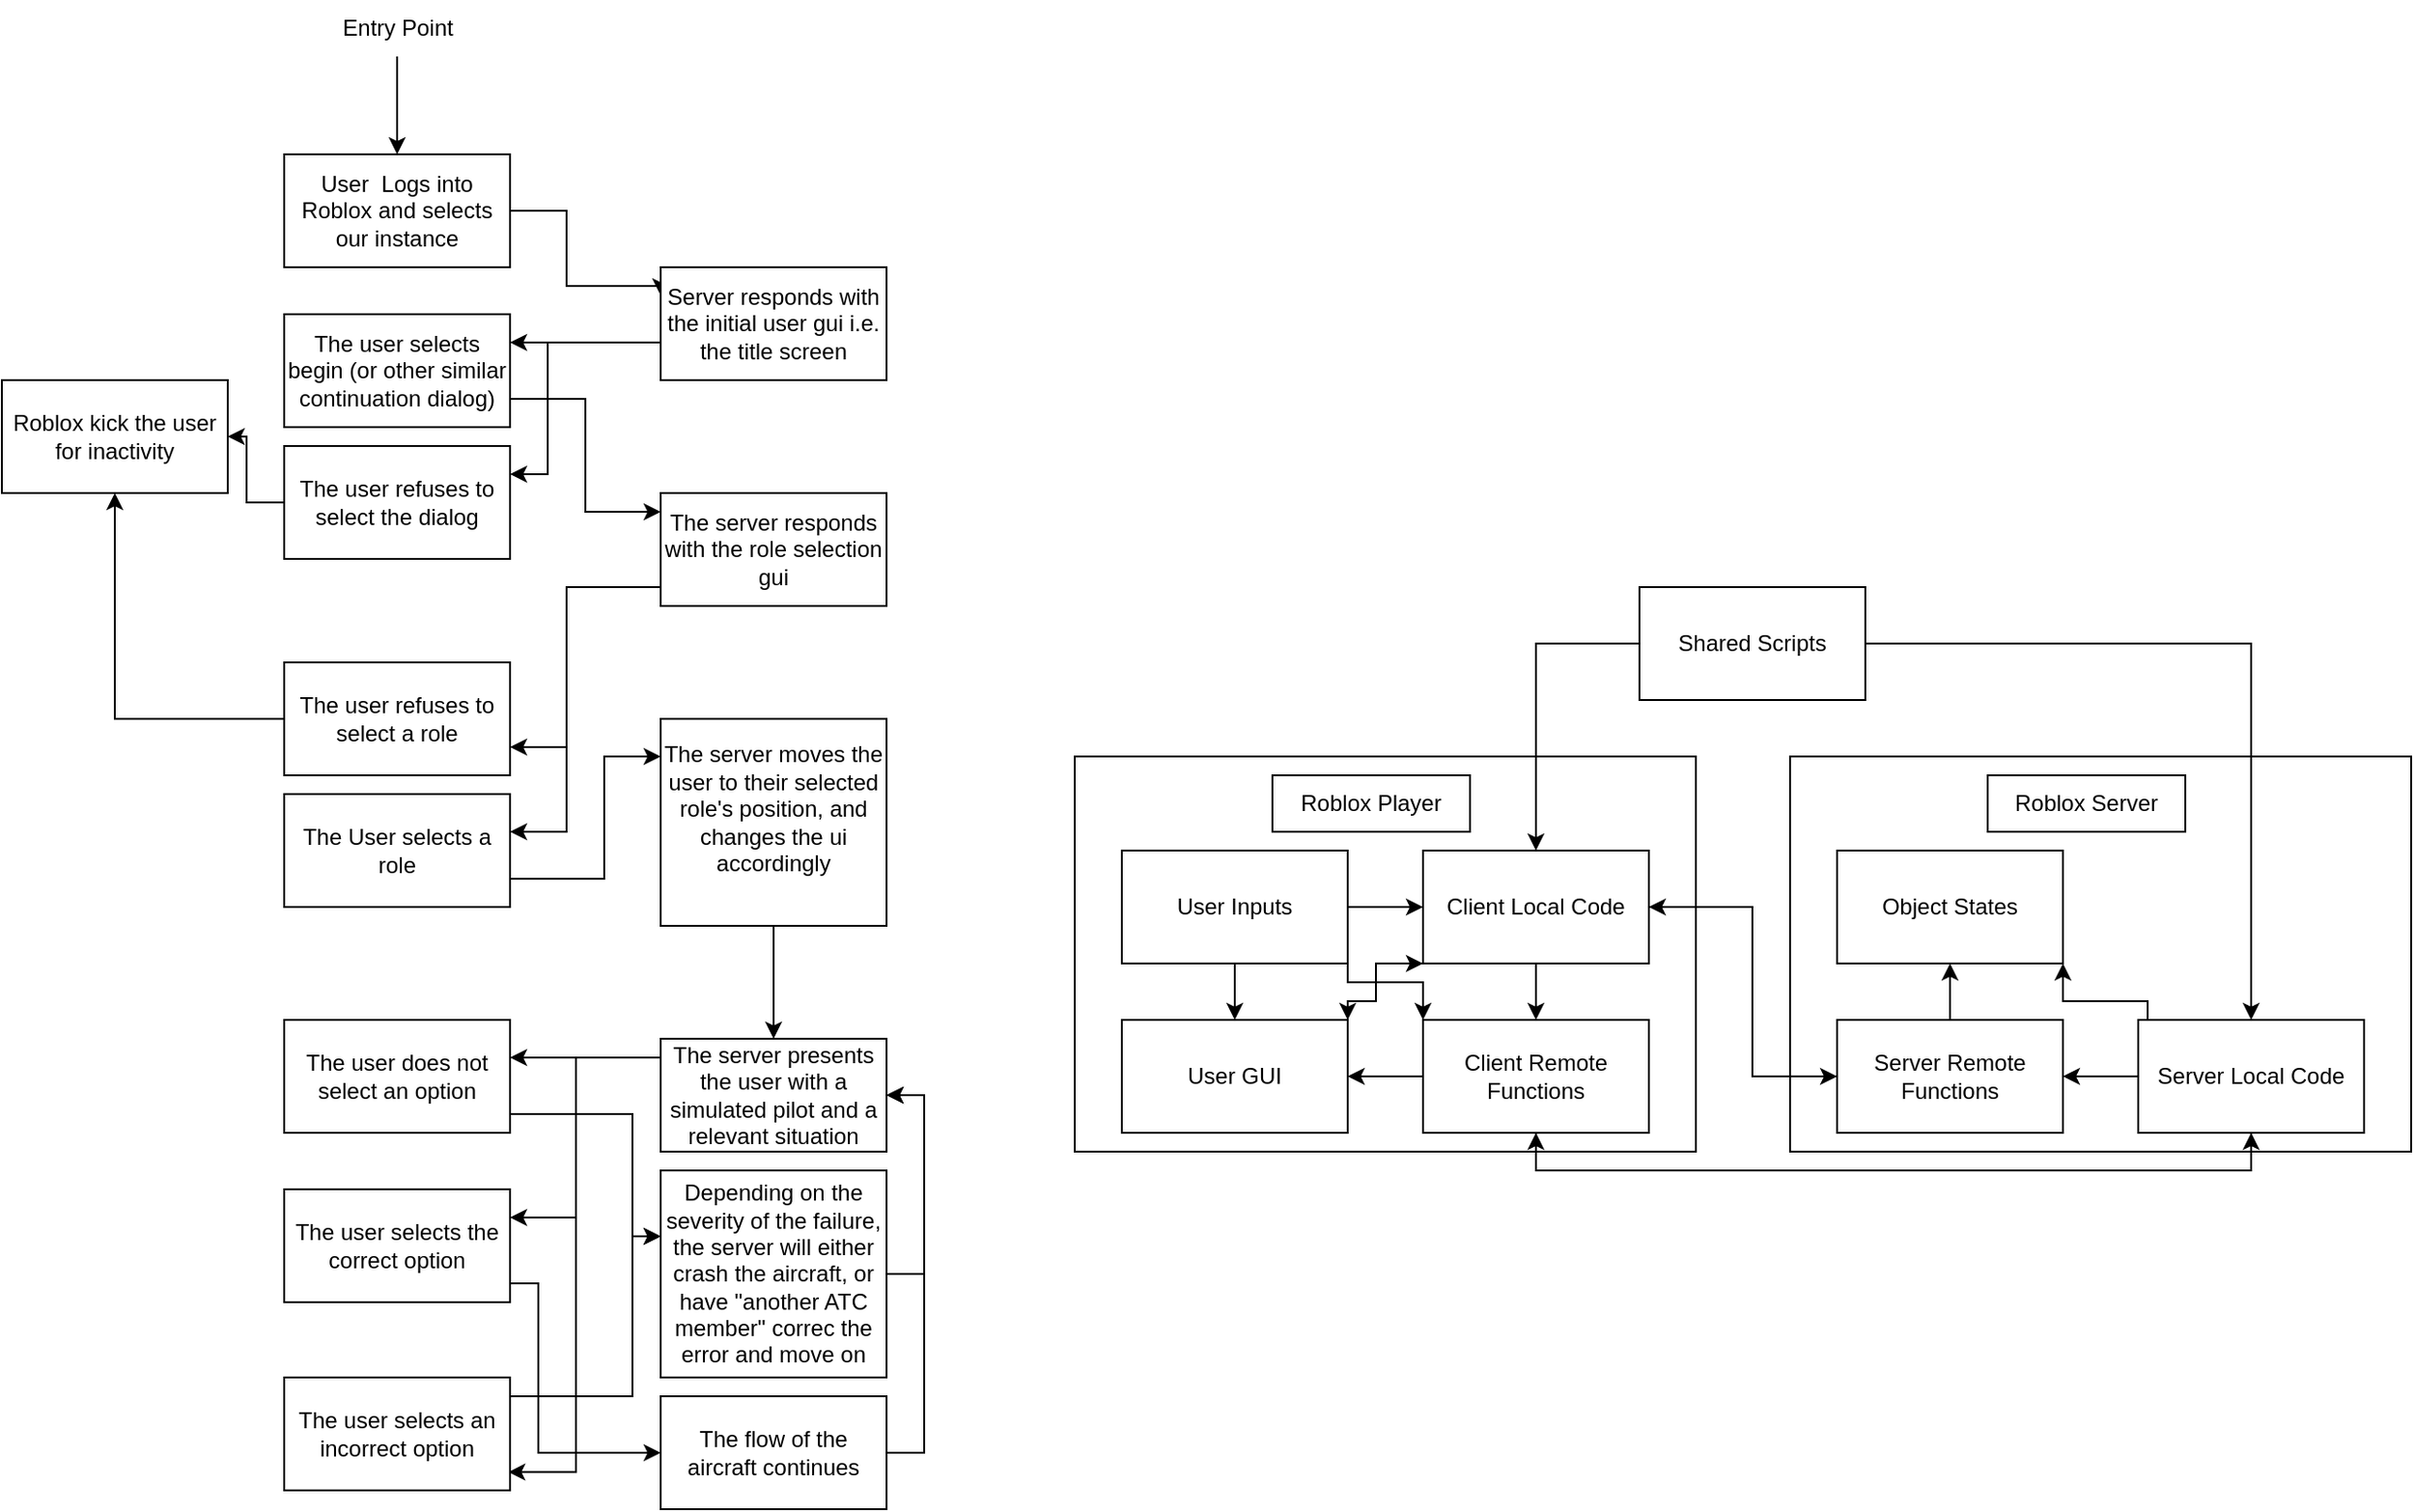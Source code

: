 <mxfile version="24.7.17">
  <diagram name="Page-1" id="lG6WEHB_7xRlGKPb3DmZ">
    <mxGraphModel dx="2049" dy="1194" grid="1" gridSize="10" guides="1" tooltips="1" connect="1" arrows="1" fold="1" page="1" pageScale="1" pageWidth="850" pageHeight="1100" math="0" shadow="0">
      <root>
        <mxCell id="0" />
        <mxCell id="1" parent="0" />
        <mxCell id="42OGbhjtQh606L3HK4yZ-1" style="edgeStyle=orthogonalEdgeStyle;rounded=0;orthogonalLoop=1;jettySize=auto;html=1;entryX=0;entryY=0.25;entryDx=0;entryDy=0;" edge="1" parent="1" source="42OGbhjtQh606L3HK4yZ-2" target="42OGbhjtQh606L3HK4yZ-5">
          <mxGeometry relative="1" as="geometry">
            <mxPoint x="330" y="180" as="targetPoint" />
            <Array as="points">
              <mxPoint x="310" y="130" />
              <mxPoint x="310" y="170" />
              <mxPoint x="360" y="170" />
            </Array>
          </mxGeometry>
        </mxCell>
        <mxCell id="42OGbhjtQh606L3HK4yZ-2" value="User&amp;nbsp; Logs into Roblox and selects our instance" style="rounded=0;whiteSpace=wrap;html=1;" vertex="1" parent="1">
          <mxGeometry x="160" y="100" width="120" height="60" as="geometry" />
        </mxCell>
        <mxCell id="42OGbhjtQh606L3HK4yZ-3" style="edgeStyle=orthogonalEdgeStyle;rounded=0;orthogonalLoop=1;jettySize=auto;html=1;entryX=1;entryY=0.25;entryDx=0;entryDy=0;" edge="1" parent="1" source="42OGbhjtQh606L3HK4yZ-5" target="42OGbhjtQh606L3HK4yZ-7">
          <mxGeometry relative="1" as="geometry">
            <mxPoint x="300" y="210" as="targetPoint" />
            <Array as="points">
              <mxPoint x="330" y="200" />
              <mxPoint x="330" y="200" />
            </Array>
          </mxGeometry>
        </mxCell>
        <mxCell id="42OGbhjtQh606L3HK4yZ-4" style="edgeStyle=orthogonalEdgeStyle;rounded=0;orthogonalLoop=1;jettySize=auto;html=1;entryX=1;entryY=0.25;entryDx=0;entryDy=0;" edge="1" parent="1" source="42OGbhjtQh606L3HK4yZ-5" target="42OGbhjtQh606L3HK4yZ-25">
          <mxGeometry relative="1" as="geometry">
            <Array as="points">
              <mxPoint x="300" y="200" />
              <mxPoint x="300" y="270" />
            </Array>
          </mxGeometry>
        </mxCell>
        <mxCell id="42OGbhjtQh606L3HK4yZ-5" value="Server responds with the initial user gui i.e. the title screen" style="rounded=0;whiteSpace=wrap;html=1;" vertex="1" parent="1">
          <mxGeometry x="360" y="160" width="120" height="60" as="geometry" />
        </mxCell>
        <mxCell id="42OGbhjtQh606L3HK4yZ-6" style="edgeStyle=orthogonalEdgeStyle;rounded=0;orthogonalLoop=1;jettySize=auto;html=1;exitX=1;exitY=0.75;exitDx=0;exitDy=0;" edge="1" parent="1" source="42OGbhjtQh606L3HK4yZ-7" target="42OGbhjtQh606L3HK4yZ-10">
          <mxGeometry relative="1" as="geometry">
            <mxPoint x="330" y="270" as="targetPoint" />
            <Array as="points">
              <mxPoint x="320" y="230" />
              <mxPoint x="320" y="290" />
            </Array>
          </mxGeometry>
        </mxCell>
        <mxCell id="42OGbhjtQh606L3HK4yZ-7" value="The user selects begin (or other similar continuation dialog)" style="rounded=0;whiteSpace=wrap;html=1;" vertex="1" parent="1">
          <mxGeometry x="160" y="185" width="120" height="60" as="geometry" />
        </mxCell>
        <mxCell id="42OGbhjtQh606L3HK4yZ-8" style="edgeStyle=orthogonalEdgeStyle;rounded=0;orthogonalLoop=1;jettySize=auto;html=1;" edge="1" parent="1" source="42OGbhjtQh606L3HK4yZ-10" target="42OGbhjtQh606L3HK4yZ-12">
          <mxGeometry relative="1" as="geometry">
            <mxPoint x="280" y="380" as="targetPoint" />
            <Array as="points">
              <mxPoint x="310" y="330" />
              <mxPoint x="310" y="460" />
            </Array>
          </mxGeometry>
        </mxCell>
        <mxCell id="42OGbhjtQh606L3HK4yZ-9" style="edgeStyle=orthogonalEdgeStyle;rounded=0;orthogonalLoop=1;jettySize=auto;html=1;entryX=1;entryY=0.75;entryDx=0;entryDy=0;" edge="1" parent="1" source="42OGbhjtQh606L3HK4yZ-10" target="42OGbhjtQh606L3HK4yZ-27">
          <mxGeometry relative="1" as="geometry">
            <Array as="points">
              <mxPoint x="310" y="330" />
              <mxPoint x="310" y="415" />
            </Array>
          </mxGeometry>
        </mxCell>
        <mxCell id="42OGbhjtQh606L3HK4yZ-10" value="The server responds with the role selection gui" style="rounded=0;whiteSpace=wrap;html=1;" vertex="1" parent="1">
          <mxGeometry x="360" y="280" width="120" height="60" as="geometry" />
        </mxCell>
        <mxCell id="42OGbhjtQh606L3HK4yZ-11" style="edgeStyle=orthogonalEdgeStyle;rounded=0;orthogonalLoop=1;jettySize=auto;html=1;exitX=1;exitY=0.75;exitDx=0;exitDy=0;" edge="1" parent="1" source="42OGbhjtQh606L3HK4yZ-12" target="42OGbhjtQh606L3HK4yZ-14">
          <mxGeometry relative="1" as="geometry">
            <mxPoint x="350" y="420" as="targetPoint" />
            <Array as="points">
              <mxPoint x="330" y="485" />
              <mxPoint x="330" y="420" />
            </Array>
          </mxGeometry>
        </mxCell>
        <mxCell id="42OGbhjtQh606L3HK4yZ-12" value="The User selects a role" style="rounded=0;whiteSpace=wrap;html=1;" vertex="1" parent="1">
          <mxGeometry x="160" y="440" width="120" height="60" as="geometry" />
        </mxCell>
        <mxCell id="42OGbhjtQh606L3HK4yZ-13" style="edgeStyle=orthogonalEdgeStyle;rounded=0;orthogonalLoop=1;jettySize=auto;html=1;entryX=0.5;entryY=0;entryDx=0;entryDy=0;" edge="1" parent="1" source="42OGbhjtQh606L3HK4yZ-14" target="42OGbhjtQh606L3HK4yZ-18">
          <mxGeometry relative="1" as="geometry" />
        </mxCell>
        <mxCell id="42OGbhjtQh606L3HK4yZ-14" value="&lt;div&gt;The server moves the user to their selected role&#39;s position, and changes the ui accordingly&lt;/div&gt;&lt;div&gt;&lt;br&gt;&lt;/div&gt;" style="rounded=0;whiteSpace=wrap;html=1;" vertex="1" parent="1">
          <mxGeometry x="360" y="400" width="120" height="110" as="geometry" />
        </mxCell>
        <mxCell id="42OGbhjtQh606L3HK4yZ-15" style="edgeStyle=orthogonalEdgeStyle;rounded=0;orthogonalLoop=1;jettySize=auto;html=1;exitX=0;exitY=0.5;exitDx=0;exitDy=0;entryX=1;entryY=0.25;entryDx=0;entryDy=0;" edge="1" parent="1" source="42OGbhjtQh606L3HK4yZ-18" target="42OGbhjtQh606L3HK4yZ-20">
          <mxGeometry relative="1" as="geometry">
            <Array as="points">
              <mxPoint x="360" y="580" />
              <mxPoint x="315" y="580" />
              <mxPoint x="315" y="665" />
            </Array>
          </mxGeometry>
        </mxCell>
        <mxCell id="42OGbhjtQh606L3HK4yZ-16" style="edgeStyle=orthogonalEdgeStyle;rounded=0;orthogonalLoop=1;jettySize=auto;html=1;exitX=0;exitY=0.5;exitDx=0;exitDy=0;entryX=0.992;entryY=0.838;entryDx=0;entryDy=0;entryPerimeter=0;" edge="1" parent="1" source="42OGbhjtQh606L3HK4yZ-18" target="42OGbhjtQh606L3HK4yZ-22">
          <mxGeometry relative="1" as="geometry">
            <Array as="points">
              <mxPoint x="360" y="580" />
              <mxPoint x="315" y="580" />
              <mxPoint x="315" y="800" />
            </Array>
          </mxGeometry>
        </mxCell>
        <mxCell id="42OGbhjtQh606L3HK4yZ-17" style="edgeStyle=orthogonalEdgeStyle;rounded=0;orthogonalLoop=1;jettySize=auto;html=1;" edge="1" parent="1" source="42OGbhjtQh606L3HK4yZ-18" target="42OGbhjtQh606L3HK4yZ-29">
          <mxGeometry relative="1" as="geometry">
            <Array as="points">
              <mxPoint x="315" y="580" />
              <mxPoint x="315" y="580" />
            </Array>
          </mxGeometry>
        </mxCell>
        <mxCell id="42OGbhjtQh606L3HK4yZ-18" value="The server presents the user with a simulated pilot and a relevant situation" style="rounded=0;whiteSpace=wrap;html=1;" vertex="1" parent="1">
          <mxGeometry x="360" y="570" width="120" height="60" as="geometry" />
        </mxCell>
        <mxCell id="42OGbhjtQh606L3HK4yZ-19" style="edgeStyle=orthogonalEdgeStyle;rounded=0;orthogonalLoop=1;jettySize=auto;html=1;entryX=0;entryY=0.5;entryDx=0;entryDy=0;" edge="1" parent="1" source="42OGbhjtQh606L3HK4yZ-20" target="42OGbhjtQh606L3HK4yZ-33">
          <mxGeometry relative="1" as="geometry">
            <Array as="points">
              <mxPoint x="295" y="700" />
              <mxPoint x="295" y="790" />
            </Array>
          </mxGeometry>
        </mxCell>
        <mxCell id="42OGbhjtQh606L3HK4yZ-20" value="The user selects the correct option" style="rounded=0;whiteSpace=wrap;html=1;" vertex="1" parent="1">
          <mxGeometry x="160" y="650" width="120" height="60" as="geometry" />
        </mxCell>
        <mxCell id="42OGbhjtQh606L3HK4yZ-21" style="edgeStyle=orthogonalEdgeStyle;rounded=0;orthogonalLoop=1;jettySize=auto;html=1;" edge="1" parent="1" source="42OGbhjtQh606L3HK4yZ-22" target="42OGbhjtQh606L3HK4yZ-31">
          <mxGeometry relative="1" as="geometry">
            <Array as="points">
              <mxPoint x="345" y="760" />
              <mxPoint x="345" y="675" />
            </Array>
          </mxGeometry>
        </mxCell>
        <mxCell id="42OGbhjtQh606L3HK4yZ-22" value="&lt;div&gt;The user selects an incorrect option&lt;/div&gt;" style="rounded=0;whiteSpace=wrap;html=1;" vertex="1" parent="1">
          <mxGeometry x="160" y="750" width="120" height="60" as="geometry" />
        </mxCell>
        <mxCell id="42OGbhjtQh606L3HK4yZ-23" value="Roblox kick the user for inactivity" style="rounded=0;whiteSpace=wrap;html=1;" vertex="1" parent="1">
          <mxGeometry x="10" y="220" width="120" height="60" as="geometry" />
        </mxCell>
        <mxCell id="42OGbhjtQh606L3HK4yZ-24" style="edgeStyle=orthogonalEdgeStyle;rounded=0;orthogonalLoop=1;jettySize=auto;html=1;entryX=1;entryY=0.5;entryDx=0;entryDy=0;" edge="1" parent="1" source="42OGbhjtQh606L3HK4yZ-25" target="42OGbhjtQh606L3HK4yZ-23">
          <mxGeometry relative="1" as="geometry" />
        </mxCell>
        <mxCell id="42OGbhjtQh606L3HK4yZ-25" value="The user refuses to select the dialog" style="rounded=0;whiteSpace=wrap;html=1;" vertex="1" parent="1">
          <mxGeometry x="160" y="255" width="120" height="60" as="geometry" />
        </mxCell>
        <mxCell id="42OGbhjtQh606L3HK4yZ-26" style="edgeStyle=orthogonalEdgeStyle;rounded=0;orthogonalLoop=1;jettySize=auto;html=1;entryX=0.5;entryY=1;entryDx=0;entryDy=0;" edge="1" parent="1" source="42OGbhjtQh606L3HK4yZ-27" target="42OGbhjtQh606L3HK4yZ-23">
          <mxGeometry relative="1" as="geometry" />
        </mxCell>
        <mxCell id="42OGbhjtQh606L3HK4yZ-27" value="The user refuses to select a role" style="rounded=0;whiteSpace=wrap;html=1;" vertex="1" parent="1">
          <mxGeometry x="160" y="370" width="120" height="60" as="geometry" />
        </mxCell>
        <mxCell id="42OGbhjtQh606L3HK4yZ-28" style="edgeStyle=orthogonalEdgeStyle;rounded=0;orthogonalLoop=1;jettySize=auto;html=1;" edge="1" parent="1" source="42OGbhjtQh606L3HK4yZ-29" target="42OGbhjtQh606L3HK4yZ-31">
          <mxGeometry relative="1" as="geometry">
            <Array as="points">
              <mxPoint x="345" y="610" />
              <mxPoint x="345" y="675" />
            </Array>
          </mxGeometry>
        </mxCell>
        <mxCell id="42OGbhjtQh606L3HK4yZ-29" value="The user does not select an option" style="rounded=0;whiteSpace=wrap;html=1;" vertex="1" parent="1">
          <mxGeometry x="160" y="560" width="120" height="60" as="geometry" />
        </mxCell>
        <mxCell id="42OGbhjtQh606L3HK4yZ-30" style="edgeStyle=orthogonalEdgeStyle;rounded=0;orthogonalLoop=1;jettySize=auto;html=1;entryX=1;entryY=0.5;entryDx=0;entryDy=0;" edge="1" parent="1" source="42OGbhjtQh606L3HK4yZ-31" target="42OGbhjtQh606L3HK4yZ-18">
          <mxGeometry relative="1" as="geometry">
            <Array as="points">
              <mxPoint x="500" y="695" />
              <mxPoint x="500" y="600" />
            </Array>
          </mxGeometry>
        </mxCell>
        <mxCell id="42OGbhjtQh606L3HK4yZ-31" value="Depending on the severity of the failure, the server will either crash the aircraft, or have &quot;another ATC member&quot; correc the error and move on" style="rounded=0;whiteSpace=wrap;html=1;" vertex="1" parent="1">
          <mxGeometry x="360" y="640" width="120" height="110" as="geometry" />
        </mxCell>
        <mxCell id="42OGbhjtQh606L3HK4yZ-32" style="edgeStyle=orthogonalEdgeStyle;rounded=0;orthogonalLoop=1;jettySize=auto;html=1;entryX=1;entryY=0.5;entryDx=0;entryDy=0;" edge="1" parent="1" source="42OGbhjtQh606L3HK4yZ-33" target="42OGbhjtQh606L3HK4yZ-18">
          <mxGeometry relative="1" as="geometry">
            <Array as="points">
              <mxPoint x="500" y="790" />
              <mxPoint x="500" y="600" />
            </Array>
          </mxGeometry>
        </mxCell>
        <mxCell id="42OGbhjtQh606L3HK4yZ-33" value="The flow of the aircraft continues" style="rounded=0;whiteSpace=wrap;html=1;" vertex="1" parent="1">
          <mxGeometry x="360" y="760" width="120" height="60" as="geometry" />
        </mxCell>
        <mxCell id="42OGbhjtQh606L3HK4yZ-34" value="" style="endArrow=classic;html=1;rounded=0;entryX=0.5;entryY=0;entryDx=0;entryDy=0;" edge="1" parent="1" source="42OGbhjtQh606L3HK4yZ-35" target="42OGbhjtQh606L3HK4yZ-2">
          <mxGeometry width="50" height="50" relative="1" as="geometry">
            <mxPoint x="220" y="60" as="sourcePoint" />
            <mxPoint x="590" y="400" as="targetPoint" />
          </mxGeometry>
        </mxCell>
        <mxCell id="42OGbhjtQh606L3HK4yZ-35" value="Entry Point" style="text;html=1;align=center;verticalAlign=middle;resizable=0;points=[];autosize=1;strokeColor=none;fillColor=none;" vertex="1" parent="1">
          <mxGeometry x="180" y="18" width="80" height="30" as="geometry" />
        </mxCell>
        <mxCell id="42OGbhjtQh606L3HK4yZ-36" value="" style="rounded=0;whiteSpace=wrap;html=1;" vertex="1" parent="1">
          <mxGeometry x="580" y="420" width="330" height="210" as="geometry" />
        </mxCell>
        <mxCell id="42OGbhjtQh606L3HK4yZ-37" style="edgeStyle=orthogonalEdgeStyle;rounded=0;orthogonalLoop=1;jettySize=auto;html=1;entryX=0;entryY=0.5;entryDx=0;entryDy=0;" edge="1" parent="1" source="42OGbhjtQh606L3HK4yZ-40" target="42OGbhjtQh606L3HK4yZ-43">
          <mxGeometry relative="1" as="geometry" />
        </mxCell>
        <mxCell id="42OGbhjtQh606L3HK4yZ-38" style="edgeStyle=orthogonalEdgeStyle;rounded=0;orthogonalLoop=1;jettySize=auto;html=1;entryX=0;entryY=0;entryDx=0;entryDy=0;exitX=1;exitY=1;exitDx=0;exitDy=0;" edge="1" parent="1" source="42OGbhjtQh606L3HK4yZ-40" target="42OGbhjtQh606L3HK4yZ-47">
          <mxGeometry relative="1" as="geometry">
            <Array as="points">
              <mxPoint x="725" y="540" />
              <mxPoint x="765" y="540" />
            </Array>
          </mxGeometry>
        </mxCell>
        <mxCell id="42OGbhjtQh606L3HK4yZ-39" style="edgeStyle=orthogonalEdgeStyle;rounded=0;orthogonalLoop=1;jettySize=auto;html=1;entryX=0.5;entryY=0;entryDx=0;entryDy=0;" edge="1" parent="1" source="42OGbhjtQh606L3HK4yZ-40" target="42OGbhjtQh606L3HK4yZ-45">
          <mxGeometry relative="1" as="geometry" />
        </mxCell>
        <mxCell id="42OGbhjtQh606L3HK4yZ-40" value="User Inputs" style="rounded=0;whiteSpace=wrap;html=1;" vertex="1" parent="1">
          <mxGeometry x="605" y="470" width="120" height="60" as="geometry" />
        </mxCell>
        <mxCell id="42OGbhjtQh606L3HK4yZ-41" style="edgeStyle=orthogonalEdgeStyle;rounded=0;orthogonalLoop=1;jettySize=auto;html=1;entryX=1;entryY=0;entryDx=0;entryDy=0;exitX=0;exitY=1;exitDx=0;exitDy=0;" edge="1" parent="1" source="42OGbhjtQh606L3HK4yZ-43" target="42OGbhjtQh606L3HK4yZ-45">
          <mxGeometry relative="1" as="geometry">
            <Array as="points">
              <mxPoint x="740" y="530" />
              <mxPoint x="740" y="550" />
              <mxPoint x="725" y="550" />
            </Array>
          </mxGeometry>
        </mxCell>
        <mxCell id="42OGbhjtQh606L3HK4yZ-42" style="edgeStyle=orthogonalEdgeStyle;rounded=0;orthogonalLoop=1;jettySize=auto;html=1;entryX=0.5;entryY=0;entryDx=0;entryDy=0;" edge="1" parent="1" source="42OGbhjtQh606L3HK4yZ-43" target="42OGbhjtQh606L3HK4yZ-47">
          <mxGeometry relative="1" as="geometry" />
        </mxCell>
        <mxCell id="42OGbhjtQh606L3HK4yZ-43" value="Client Local Code" style="rounded=0;whiteSpace=wrap;html=1;" vertex="1" parent="1">
          <mxGeometry x="765" y="470" width="120" height="60" as="geometry" />
        </mxCell>
        <mxCell id="42OGbhjtQh606L3HK4yZ-44" style="edgeStyle=orthogonalEdgeStyle;rounded=0;orthogonalLoop=1;jettySize=auto;html=1;entryX=0;entryY=1;entryDx=0;entryDy=0;exitX=1;exitY=0;exitDx=0;exitDy=0;" edge="1" parent="1" source="42OGbhjtQh606L3HK4yZ-45" target="42OGbhjtQh606L3HK4yZ-43">
          <mxGeometry relative="1" as="geometry">
            <Array as="points">
              <mxPoint x="725" y="550" />
              <mxPoint x="740" y="550" />
              <mxPoint x="740" y="530" />
            </Array>
          </mxGeometry>
        </mxCell>
        <mxCell id="42OGbhjtQh606L3HK4yZ-45" value="User GUI" style="rounded=0;whiteSpace=wrap;html=1;" vertex="1" parent="1">
          <mxGeometry x="605" y="560" width="120" height="60" as="geometry" />
        </mxCell>
        <mxCell id="42OGbhjtQh606L3HK4yZ-46" style="edgeStyle=orthogonalEdgeStyle;rounded=0;orthogonalLoop=1;jettySize=auto;html=1;entryX=1;entryY=0.5;entryDx=0;entryDy=0;" edge="1" parent="1" source="42OGbhjtQh606L3HK4yZ-47" target="42OGbhjtQh606L3HK4yZ-45">
          <mxGeometry relative="1" as="geometry" />
        </mxCell>
        <mxCell id="42OGbhjtQh606L3HK4yZ-47" value="Client Remote Functions" style="rounded=0;whiteSpace=wrap;html=1;" vertex="1" parent="1">
          <mxGeometry x="765" y="560" width="120" height="60" as="geometry" />
        </mxCell>
        <mxCell id="42OGbhjtQh606L3HK4yZ-48" value="Roblox Player" style="rounded=0;whiteSpace=wrap;html=1;" vertex="1" parent="1">
          <mxGeometry x="685" y="430" width="105" height="30" as="geometry" />
        </mxCell>
        <mxCell id="42OGbhjtQh606L3HK4yZ-49" value="" style="rounded=0;whiteSpace=wrap;html=1;" vertex="1" parent="1">
          <mxGeometry x="960" y="420" width="330" height="210" as="geometry" />
        </mxCell>
        <mxCell id="42OGbhjtQh606L3HK4yZ-50" value="Object States" style="rounded=0;whiteSpace=wrap;html=1;" vertex="1" parent="1">
          <mxGeometry x="985" y="470" width="120" height="60" as="geometry" />
        </mxCell>
        <mxCell id="42OGbhjtQh606L3HK4yZ-51" style="edgeStyle=orthogonalEdgeStyle;rounded=0;orthogonalLoop=1;jettySize=auto;html=1;entryX=1;entryY=0.5;entryDx=0;entryDy=0;" edge="1" parent="1" source="42OGbhjtQh606L3HK4yZ-53" target="42OGbhjtQh606L3HK4yZ-43">
          <mxGeometry relative="1" as="geometry">
            <Array as="points">
              <mxPoint x="940" y="590" />
              <mxPoint x="940" y="500" />
            </Array>
          </mxGeometry>
        </mxCell>
        <mxCell id="42OGbhjtQh606L3HK4yZ-52" style="edgeStyle=orthogonalEdgeStyle;rounded=0;orthogonalLoop=1;jettySize=auto;html=1;" edge="1" parent="1" source="42OGbhjtQh606L3HK4yZ-53" target="42OGbhjtQh606L3HK4yZ-50">
          <mxGeometry relative="1" as="geometry" />
        </mxCell>
        <mxCell id="42OGbhjtQh606L3HK4yZ-53" value="Server Remote Functions" style="rounded=0;whiteSpace=wrap;html=1;" vertex="1" parent="1">
          <mxGeometry x="985" y="560" width="120" height="60" as="geometry" />
        </mxCell>
        <mxCell id="42OGbhjtQh606L3HK4yZ-54" style="edgeStyle=orthogonalEdgeStyle;rounded=0;orthogonalLoop=1;jettySize=auto;html=1;entryX=0.5;entryY=1;entryDx=0;entryDy=0;" edge="1" parent="1" source="42OGbhjtQh606L3HK4yZ-57" target="42OGbhjtQh606L3HK4yZ-47">
          <mxGeometry relative="1" as="geometry">
            <Array as="points">
              <mxPoint x="1205" y="640" />
              <mxPoint x="825" y="640" />
            </Array>
          </mxGeometry>
        </mxCell>
        <mxCell id="42OGbhjtQh606L3HK4yZ-55" style="edgeStyle=orthogonalEdgeStyle;rounded=0;orthogonalLoop=1;jettySize=auto;html=1;entryX=1;entryY=1;entryDx=0;entryDy=0;" edge="1" parent="1" source="42OGbhjtQh606L3HK4yZ-57" target="42OGbhjtQh606L3HK4yZ-50">
          <mxGeometry relative="1" as="geometry">
            <Array as="points">
              <mxPoint x="1150" y="550" />
              <mxPoint x="1105" y="550" />
            </Array>
          </mxGeometry>
        </mxCell>
        <mxCell id="42OGbhjtQh606L3HK4yZ-56" style="edgeStyle=orthogonalEdgeStyle;rounded=0;orthogonalLoop=1;jettySize=auto;html=1;" edge="1" parent="1" source="42OGbhjtQh606L3HK4yZ-57" target="42OGbhjtQh606L3HK4yZ-53">
          <mxGeometry relative="1" as="geometry" />
        </mxCell>
        <mxCell id="42OGbhjtQh606L3HK4yZ-57" value="Server Local Code" style="rounded=0;whiteSpace=wrap;html=1;" vertex="1" parent="1">
          <mxGeometry x="1145" y="560" width="120" height="60" as="geometry" />
        </mxCell>
        <mxCell id="42OGbhjtQh606L3HK4yZ-58" value="&lt;div&gt;Roblox Server&lt;/div&gt;" style="rounded=0;whiteSpace=wrap;html=1;" vertex="1" parent="1">
          <mxGeometry x="1065" y="430" width="105" height="30" as="geometry" />
        </mxCell>
        <mxCell id="42OGbhjtQh606L3HK4yZ-59" style="edgeStyle=orthogonalEdgeStyle;rounded=0;orthogonalLoop=1;jettySize=auto;html=1;entryX=0.5;entryY=1;entryDx=0;entryDy=0;" edge="1" parent="1" source="42OGbhjtQh606L3HK4yZ-47" target="42OGbhjtQh606L3HK4yZ-57">
          <mxGeometry relative="1" as="geometry">
            <Array as="points">
              <mxPoint x="825" y="640" />
              <mxPoint x="1205" y="640" />
            </Array>
          </mxGeometry>
        </mxCell>
        <mxCell id="42OGbhjtQh606L3HK4yZ-60" style="edgeStyle=orthogonalEdgeStyle;rounded=0;orthogonalLoop=1;jettySize=auto;html=1;entryX=0;entryY=0.5;entryDx=0;entryDy=0;" edge="1" parent="1" source="42OGbhjtQh606L3HK4yZ-43" target="42OGbhjtQh606L3HK4yZ-53">
          <mxGeometry relative="1" as="geometry">
            <Array as="points">
              <mxPoint x="940" y="500" />
              <mxPoint x="940" y="590" />
            </Array>
          </mxGeometry>
        </mxCell>
        <mxCell id="42OGbhjtQh606L3HK4yZ-61" style="edgeStyle=orthogonalEdgeStyle;rounded=0;orthogonalLoop=1;jettySize=auto;html=1;entryX=0.5;entryY=0;entryDx=0;entryDy=0;" edge="1" parent="1" source="42OGbhjtQh606L3HK4yZ-63" target="42OGbhjtQh606L3HK4yZ-43">
          <mxGeometry relative="1" as="geometry">
            <Array as="points">
              <mxPoint x="825" y="360" />
            </Array>
          </mxGeometry>
        </mxCell>
        <mxCell id="42OGbhjtQh606L3HK4yZ-62" style="edgeStyle=orthogonalEdgeStyle;rounded=0;orthogonalLoop=1;jettySize=auto;html=1;entryX=0.5;entryY=0;entryDx=0;entryDy=0;" edge="1" parent="1" source="42OGbhjtQh606L3HK4yZ-63" target="42OGbhjtQh606L3HK4yZ-57">
          <mxGeometry relative="1" as="geometry" />
        </mxCell>
        <mxCell id="42OGbhjtQh606L3HK4yZ-63" value="&lt;div&gt;Shared Scripts&lt;/div&gt;" style="rounded=0;whiteSpace=wrap;html=1;" vertex="1" parent="1">
          <mxGeometry x="880" y="330" width="120" height="60" as="geometry" />
        </mxCell>
      </root>
    </mxGraphModel>
  </diagram>
</mxfile>
